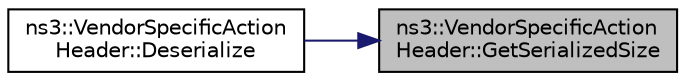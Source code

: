 digraph "ns3::VendorSpecificActionHeader::GetSerializedSize"
{
 // LATEX_PDF_SIZE
  edge [fontname="Helvetica",fontsize="10",labelfontname="Helvetica",labelfontsize="10"];
  node [fontname="Helvetica",fontsize="10",shape=record];
  rankdir="RL";
  Node1 [label="ns3::VendorSpecificAction\lHeader::GetSerializedSize",height=0.2,width=0.4,color="black", fillcolor="grey75", style="filled", fontcolor="black",tooltip=" "];
  Node1 -> Node2 [dir="back",color="midnightblue",fontsize="10",style="solid",fontname="Helvetica"];
  Node2 [label="ns3::VendorSpecificAction\lHeader::Deserialize",height=0.2,width=0.4,color="black", fillcolor="white", style="filled",URL="$classns3_1_1_vendor_specific_action_header.html#a8a976570912a0ac4c0fafbaafd4a9ee4",tooltip=" "];
}

